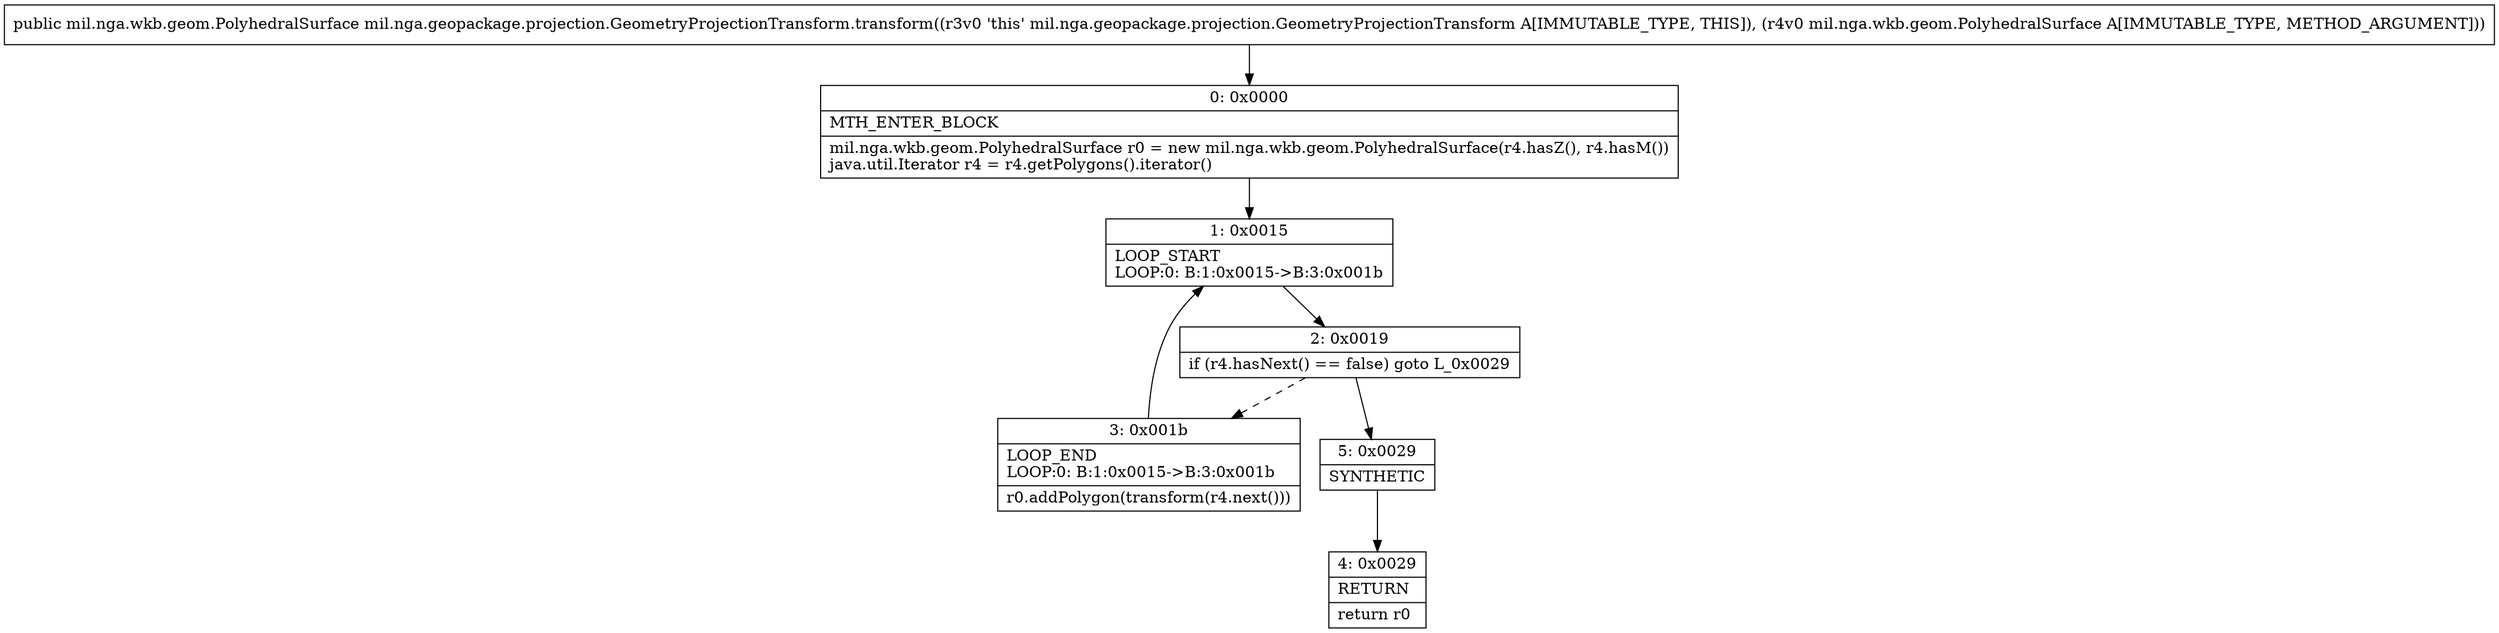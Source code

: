 digraph "CFG formil.nga.geopackage.projection.GeometryProjectionTransform.transform(Lmil\/nga\/wkb\/geom\/PolyhedralSurface;)Lmil\/nga\/wkb\/geom\/PolyhedralSurface;" {
Node_0 [shape=record,label="{0\:\ 0x0000|MTH_ENTER_BLOCK\l|mil.nga.wkb.geom.PolyhedralSurface r0 = new mil.nga.wkb.geom.PolyhedralSurface(r4.hasZ(), r4.hasM())\ljava.util.Iterator r4 = r4.getPolygons().iterator()\l}"];
Node_1 [shape=record,label="{1\:\ 0x0015|LOOP_START\lLOOP:0: B:1:0x0015\-\>B:3:0x001b\l}"];
Node_2 [shape=record,label="{2\:\ 0x0019|if (r4.hasNext() == false) goto L_0x0029\l}"];
Node_3 [shape=record,label="{3\:\ 0x001b|LOOP_END\lLOOP:0: B:1:0x0015\-\>B:3:0x001b\l|r0.addPolygon(transform(r4.next()))\l}"];
Node_4 [shape=record,label="{4\:\ 0x0029|RETURN\l|return r0\l}"];
Node_5 [shape=record,label="{5\:\ 0x0029|SYNTHETIC\l}"];
MethodNode[shape=record,label="{public mil.nga.wkb.geom.PolyhedralSurface mil.nga.geopackage.projection.GeometryProjectionTransform.transform((r3v0 'this' mil.nga.geopackage.projection.GeometryProjectionTransform A[IMMUTABLE_TYPE, THIS]), (r4v0 mil.nga.wkb.geom.PolyhedralSurface A[IMMUTABLE_TYPE, METHOD_ARGUMENT])) }"];
MethodNode -> Node_0;
Node_0 -> Node_1;
Node_1 -> Node_2;
Node_2 -> Node_3[style=dashed];
Node_2 -> Node_5;
Node_3 -> Node_1;
Node_5 -> Node_4;
}

